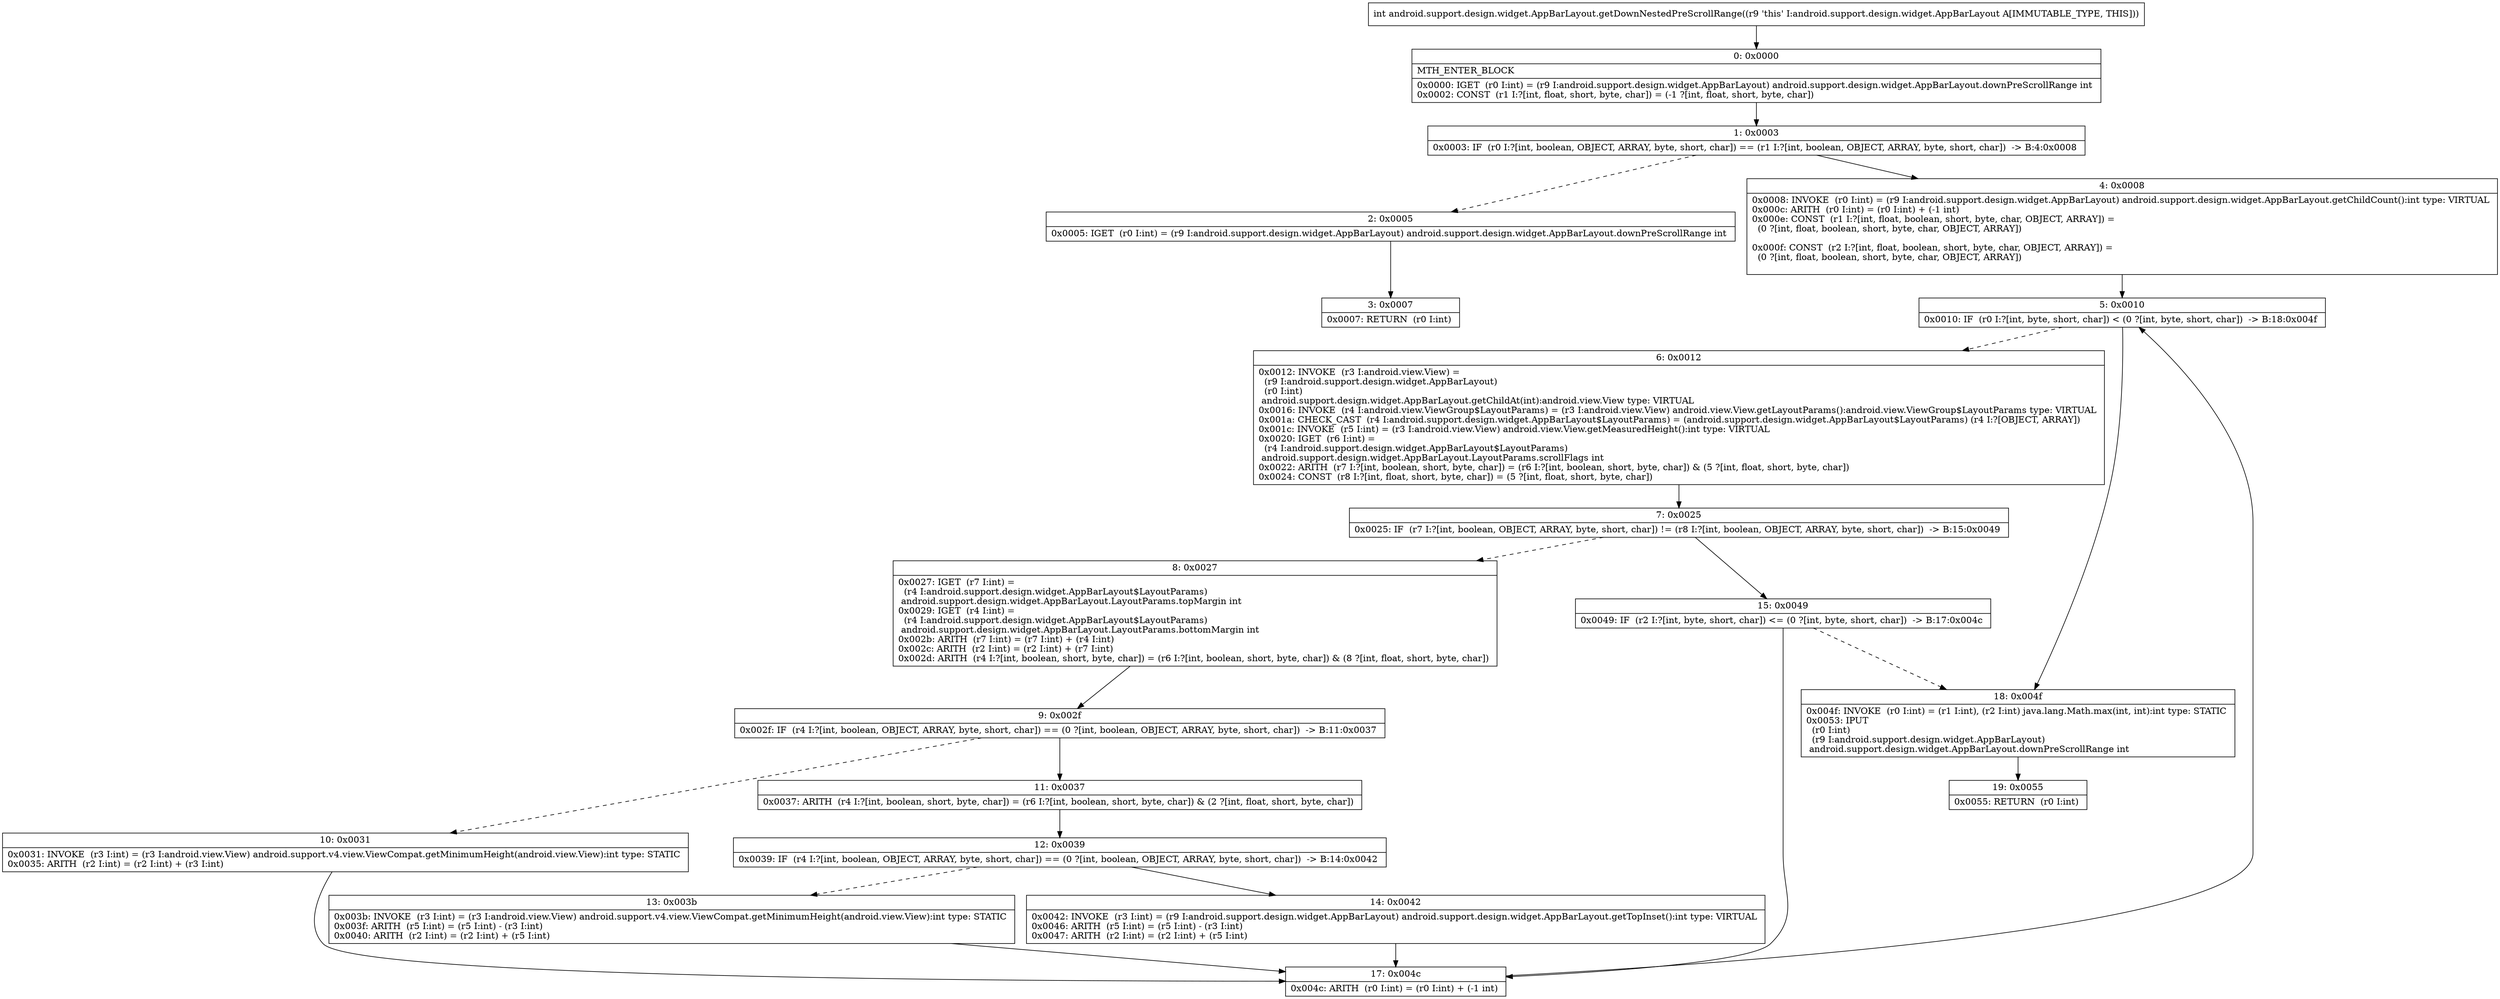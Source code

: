 digraph "CFG forandroid.support.design.widget.AppBarLayout.getDownNestedPreScrollRange()I" {
Node_0 [shape=record,label="{0\:\ 0x0000|MTH_ENTER_BLOCK\l|0x0000: IGET  (r0 I:int) = (r9 I:android.support.design.widget.AppBarLayout) android.support.design.widget.AppBarLayout.downPreScrollRange int \l0x0002: CONST  (r1 I:?[int, float, short, byte, char]) = (\-1 ?[int, float, short, byte, char]) \l}"];
Node_1 [shape=record,label="{1\:\ 0x0003|0x0003: IF  (r0 I:?[int, boolean, OBJECT, ARRAY, byte, short, char]) == (r1 I:?[int, boolean, OBJECT, ARRAY, byte, short, char])  \-\> B:4:0x0008 \l}"];
Node_2 [shape=record,label="{2\:\ 0x0005|0x0005: IGET  (r0 I:int) = (r9 I:android.support.design.widget.AppBarLayout) android.support.design.widget.AppBarLayout.downPreScrollRange int \l}"];
Node_3 [shape=record,label="{3\:\ 0x0007|0x0007: RETURN  (r0 I:int) \l}"];
Node_4 [shape=record,label="{4\:\ 0x0008|0x0008: INVOKE  (r0 I:int) = (r9 I:android.support.design.widget.AppBarLayout) android.support.design.widget.AppBarLayout.getChildCount():int type: VIRTUAL \l0x000c: ARITH  (r0 I:int) = (r0 I:int) + (\-1 int) \l0x000e: CONST  (r1 I:?[int, float, boolean, short, byte, char, OBJECT, ARRAY]) = \l  (0 ?[int, float, boolean, short, byte, char, OBJECT, ARRAY])\l \l0x000f: CONST  (r2 I:?[int, float, boolean, short, byte, char, OBJECT, ARRAY]) = \l  (0 ?[int, float, boolean, short, byte, char, OBJECT, ARRAY])\l \l}"];
Node_5 [shape=record,label="{5\:\ 0x0010|0x0010: IF  (r0 I:?[int, byte, short, char]) \< (0 ?[int, byte, short, char])  \-\> B:18:0x004f \l}"];
Node_6 [shape=record,label="{6\:\ 0x0012|0x0012: INVOKE  (r3 I:android.view.View) = \l  (r9 I:android.support.design.widget.AppBarLayout)\l  (r0 I:int)\l android.support.design.widget.AppBarLayout.getChildAt(int):android.view.View type: VIRTUAL \l0x0016: INVOKE  (r4 I:android.view.ViewGroup$LayoutParams) = (r3 I:android.view.View) android.view.View.getLayoutParams():android.view.ViewGroup$LayoutParams type: VIRTUAL \l0x001a: CHECK_CAST  (r4 I:android.support.design.widget.AppBarLayout$LayoutParams) = (android.support.design.widget.AppBarLayout$LayoutParams) (r4 I:?[OBJECT, ARRAY]) \l0x001c: INVOKE  (r5 I:int) = (r3 I:android.view.View) android.view.View.getMeasuredHeight():int type: VIRTUAL \l0x0020: IGET  (r6 I:int) = \l  (r4 I:android.support.design.widget.AppBarLayout$LayoutParams)\l android.support.design.widget.AppBarLayout.LayoutParams.scrollFlags int \l0x0022: ARITH  (r7 I:?[int, boolean, short, byte, char]) = (r6 I:?[int, boolean, short, byte, char]) & (5 ?[int, float, short, byte, char]) \l0x0024: CONST  (r8 I:?[int, float, short, byte, char]) = (5 ?[int, float, short, byte, char]) \l}"];
Node_7 [shape=record,label="{7\:\ 0x0025|0x0025: IF  (r7 I:?[int, boolean, OBJECT, ARRAY, byte, short, char]) != (r8 I:?[int, boolean, OBJECT, ARRAY, byte, short, char])  \-\> B:15:0x0049 \l}"];
Node_8 [shape=record,label="{8\:\ 0x0027|0x0027: IGET  (r7 I:int) = \l  (r4 I:android.support.design.widget.AppBarLayout$LayoutParams)\l android.support.design.widget.AppBarLayout.LayoutParams.topMargin int \l0x0029: IGET  (r4 I:int) = \l  (r4 I:android.support.design.widget.AppBarLayout$LayoutParams)\l android.support.design.widget.AppBarLayout.LayoutParams.bottomMargin int \l0x002b: ARITH  (r7 I:int) = (r7 I:int) + (r4 I:int) \l0x002c: ARITH  (r2 I:int) = (r2 I:int) + (r7 I:int) \l0x002d: ARITH  (r4 I:?[int, boolean, short, byte, char]) = (r6 I:?[int, boolean, short, byte, char]) & (8 ?[int, float, short, byte, char]) \l}"];
Node_9 [shape=record,label="{9\:\ 0x002f|0x002f: IF  (r4 I:?[int, boolean, OBJECT, ARRAY, byte, short, char]) == (0 ?[int, boolean, OBJECT, ARRAY, byte, short, char])  \-\> B:11:0x0037 \l}"];
Node_10 [shape=record,label="{10\:\ 0x0031|0x0031: INVOKE  (r3 I:int) = (r3 I:android.view.View) android.support.v4.view.ViewCompat.getMinimumHeight(android.view.View):int type: STATIC \l0x0035: ARITH  (r2 I:int) = (r2 I:int) + (r3 I:int) \l}"];
Node_11 [shape=record,label="{11\:\ 0x0037|0x0037: ARITH  (r4 I:?[int, boolean, short, byte, char]) = (r6 I:?[int, boolean, short, byte, char]) & (2 ?[int, float, short, byte, char]) \l}"];
Node_12 [shape=record,label="{12\:\ 0x0039|0x0039: IF  (r4 I:?[int, boolean, OBJECT, ARRAY, byte, short, char]) == (0 ?[int, boolean, OBJECT, ARRAY, byte, short, char])  \-\> B:14:0x0042 \l}"];
Node_13 [shape=record,label="{13\:\ 0x003b|0x003b: INVOKE  (r3 I:int) = (r3 I:android.view.View) android.support.v4.view.ViewCompat.getMinimumHeight(android.view.View):int type: STATIC \l0x003f: ARITH  (r5 I:int) = (r5 I:int) \- (r3 I:int) \l0x0040: ARITH  (r2 I:int) = (r2 I:int) + (r5 I:int) \l}"];
Node_14 [shape=record,label="{14\:\ 0x0042|0x0042: INVOKE  (r3 I:int) = (r9 I:android.support.design.widget.AppBarLayout) android.support.design.widget.AppBarLayout.getTopInset():int type: VIRTUAL \l0x0046: ARITH  (r5 I:int) = (r5 I:int) \- (r3 I:int) \l0x0047: ARITH  (r2 I:int) = (r2 I:int) + (r5 I:int) \l}"];
Node_15 [shape=record,label="{15\:\ 0x0049|0x0049: IF  (r2 I:?[int, byte, short, char]) \<= (0 ?[int, byte, short, char])  \-\> B:17:0x004c \l}"];
Node_17 [shape=record,label="{17\:\ 0x004c|0x004c: ARITH  (r0 I:int) = (r0 I:int) + (\-1 int) \l}"];
Node_18 [shape=record,label="{18\:\ 0x004f|0x004f: INVOKE  (r0 I:int) = (r1 I:int), (r2 I:int) java.lang.Math.max(int, int):int type: STATIC \l0x0053: IPUT  \l  (r0 I:int)\l  (r9 I:android.support.design.widget.AppBarLayout)\l android.support.design.widget.AppBarLayout.downPreScrollRange int \l}"];
Node_19 [shape=record,label="{19\:\ 0x0055|0x0055: RETURN  (r0 I:int) \l}"];
MethodNode[shape=record,label="{int android.support.design.widget.AppBarLayout.getDownNestedPreScrollRange((r9 'this' I:android.support.design.widget.AppBarLayout A[IMMUTABLE_TYPE, THIS])) }"];
MethodNode -> Node_0;
Node_0 -> Node_1;
Node_1 -> Node_2[style=dashed];
Node_1 -> Node_4;
Node_2 -> Node_3;
Node_4 -> Node_5;
Node_5 -> Node_6[style=dashed];
Node_5 -> Node_18;
Node_6 -> Node_7;
Node_7 -> Node_8[style=dashed];
Node_7 -> Node_15;
Node_8 -> Node_9;
Node_9 -> Node_10[style=dashed];
Node_9 -> Node_11;
Node_10 -> Node_17;
Node_11 -> Node_12;
Node_12 -> Node_13[style=dashed];
Node_12 -> Node_14;
Node_13 -> Node_17;
Node_14 -> Node_17;
Node_15 -> Node_17;
Node_15 -> Node_18[style=dashed];
Node_17 -> Node_5;
Node_18 -> Node_19;
}

